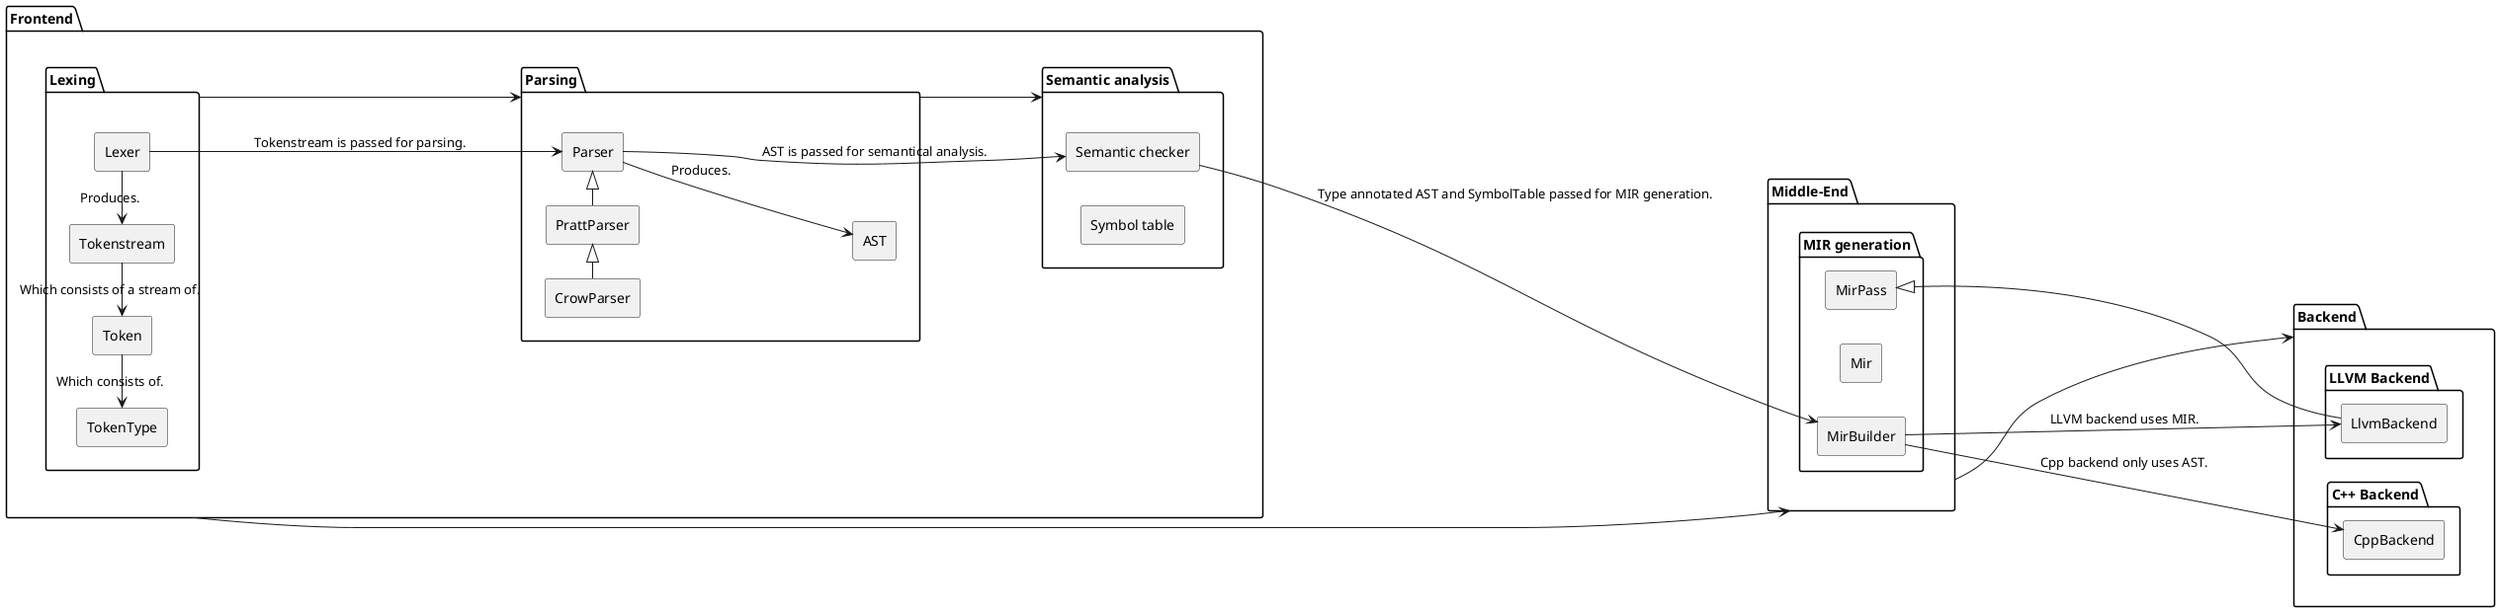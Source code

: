 @startuml
skinparam componentStyle rectangle
left to right direction

package "Frontend" as frontend {
  package Lexing as lexing {
    rectangle TokenType as token_type
    rectangle Token as token
    rectangle Tokenstream as tokenstream

    rectangle Lexer as lexer

    token -l-> token_type : Which consists of.
    tokenstream -l-> token : Which consists of a stream of.

    lexer -l-> tokenstream : Produces.
  }

  package Parsing as parsing {
    rectangle AST as ast

    rectangle Parser as parser
    rectangle PrattParser as pratt_parser
    rectangle CrowParser as crow_parser


    lexer -d-> parser : Tokenstream is passed for parsing.

    parser --> ast : Produces.
    pratt_parser -r-|> parser
    crow_parser -r-|> pratt_parser
  }

  package "Semantic analysis" as semantic_analysis {
    rectangle "Semantic checker" as semantic_checker
    rectangle "Symbol table" as symbol_table


    parser -d-> semantic_checker : AST is passed for semantical analysis.
  }

  lexing --d-> parsing
  parsing --d-> semantic_analysis

}

package "Middle-End" as middle_end {
package "MIR generation" as mir_generation {
  rectangle Mir as mir

  rectangle MirBuilder as mir_builder
  rectangle MirPass as mir_pass

  semantic_checker --d-> mir_builder : Type annotated AST and SymbolTable passed for MIR generation.
}
}

package "Backend" as backend {
  package "LLVM Backend" as pkg_llvm_backend {
    rectangle LlvmBackend as llvm_backend

    llvm_backend --u-|> mir_pass
  }

  package "C++ Backend" as pkg_cpp_backend {
    rectangle CppBackend as cpp_backend

  }

  mir_builder --d-> llvm_backend : LLVM backend uses MIR.
  mir_builder --d-> cpp_backend : Cpp backend only uses AST.
}

frontend ---d-> middle_end
middle_end ---d-> backend

/'
 ' note right of [Symbol Table]
 '   Tracks symbols across
 '   scopes, types, and declarations
 ' end note
 '/

@enduml
